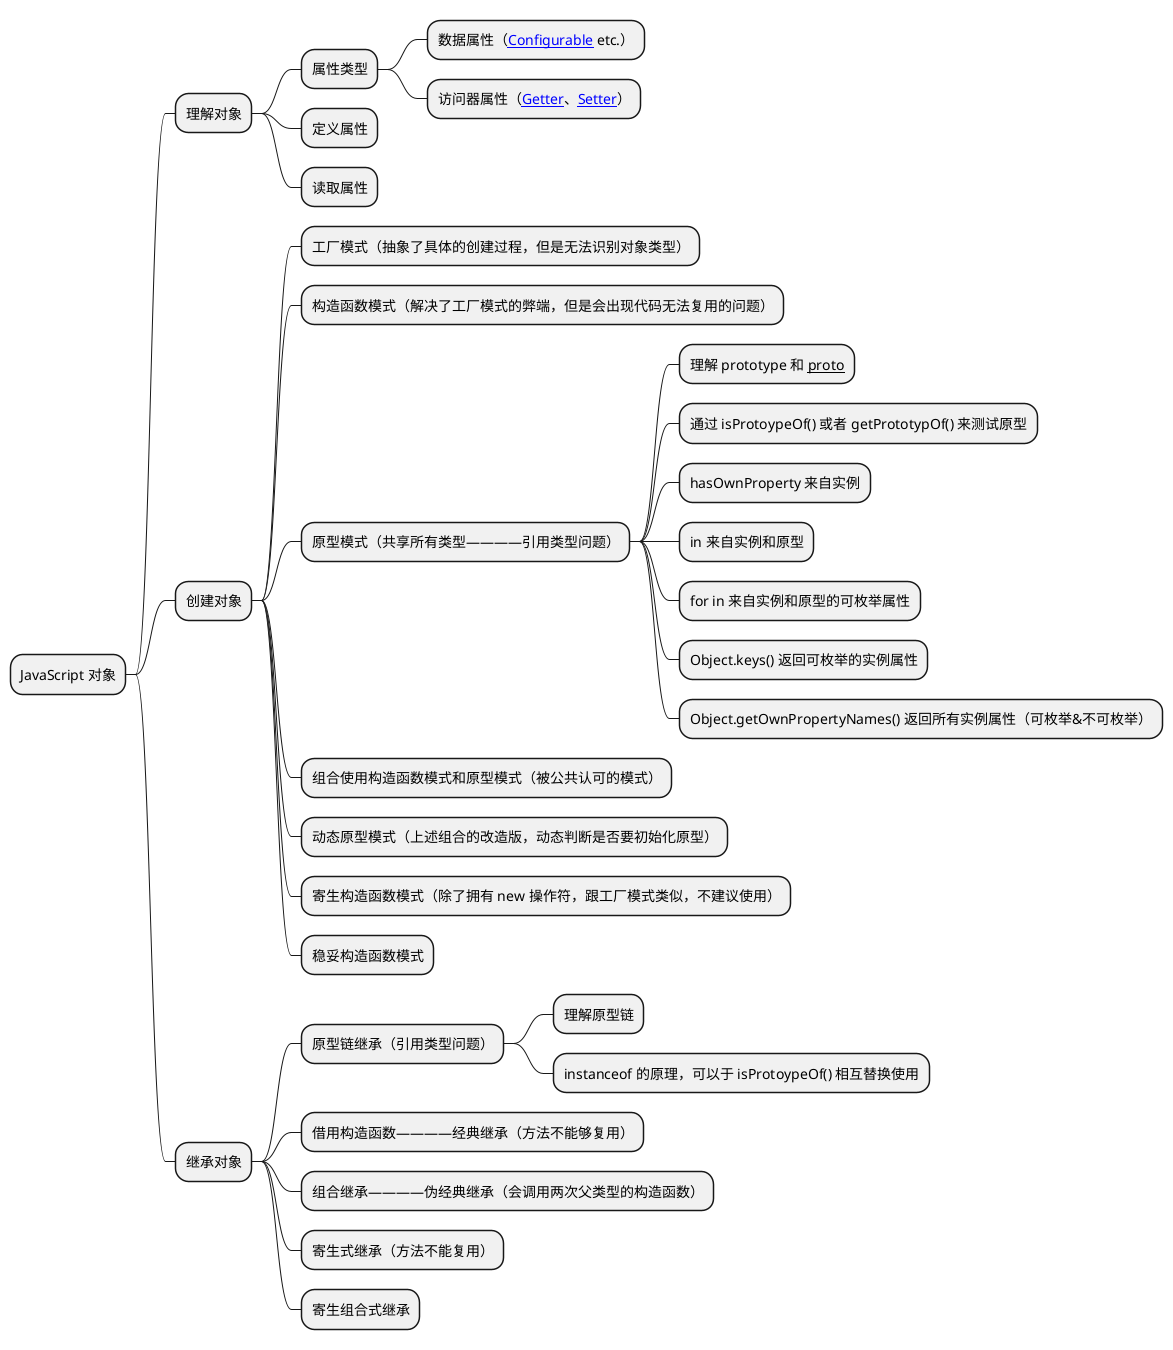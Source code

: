 @startmindmap main
* JavaScript 对象
** 理解对象
*** 属性类型
**** 数据属性（[[Configurable]] etc.）
**** 访问器属性（[[Getter]]、[[Setter]]）
*** 定义属性
*** 读取属性

** 创建对象
*** 工厂模式（抽象了具体的创建过程，但是无法识别对象类型）
*** 构造函数模式（解决了工厂模式的弊端，但是会出现代码无法复用的问题）
*** 原型模式（共享所有类型————引用类型问题）
**** 理解 prototype 和 __proto__
**** 通过 isProtoypeOf() 或者 getPrototypOf() 来测试原型
**** hasOwnProperty 来自实例
**** in 来自实例和原型
**** for in 来自实例和原型的可枚举属性
**** Object.keys() 返回可枚举的实例属性
**** Object.getOwnPropertyNames() 返回所有实例属性（可枚举&不可枚举）
*** 组合使用构造函数模式和原型模式（被公共认可的模式）
*** 动态原型模式（上述组合的改造版，动态判断是否要初始化原型）
*** 寄生构造函数模式（除了拥有 new 操作符，跟工厂模式类似，不建议使用）
*** 稳妥构造函数模式

** 继承对象
*** 原型链继承（引用类型问题）
**** 理解原型链
**** instanceof 的原理，可以于 isProtoypeOf() 相互替换使用
*** 借用构造函数————经典继承（方法不能够复用）
*** 组合继承————伪经典继承（会调用两次父类型的构造函数）
*** 寄生式继承（方法不能复用）
*** 寄生组合式继承
@endmindmap